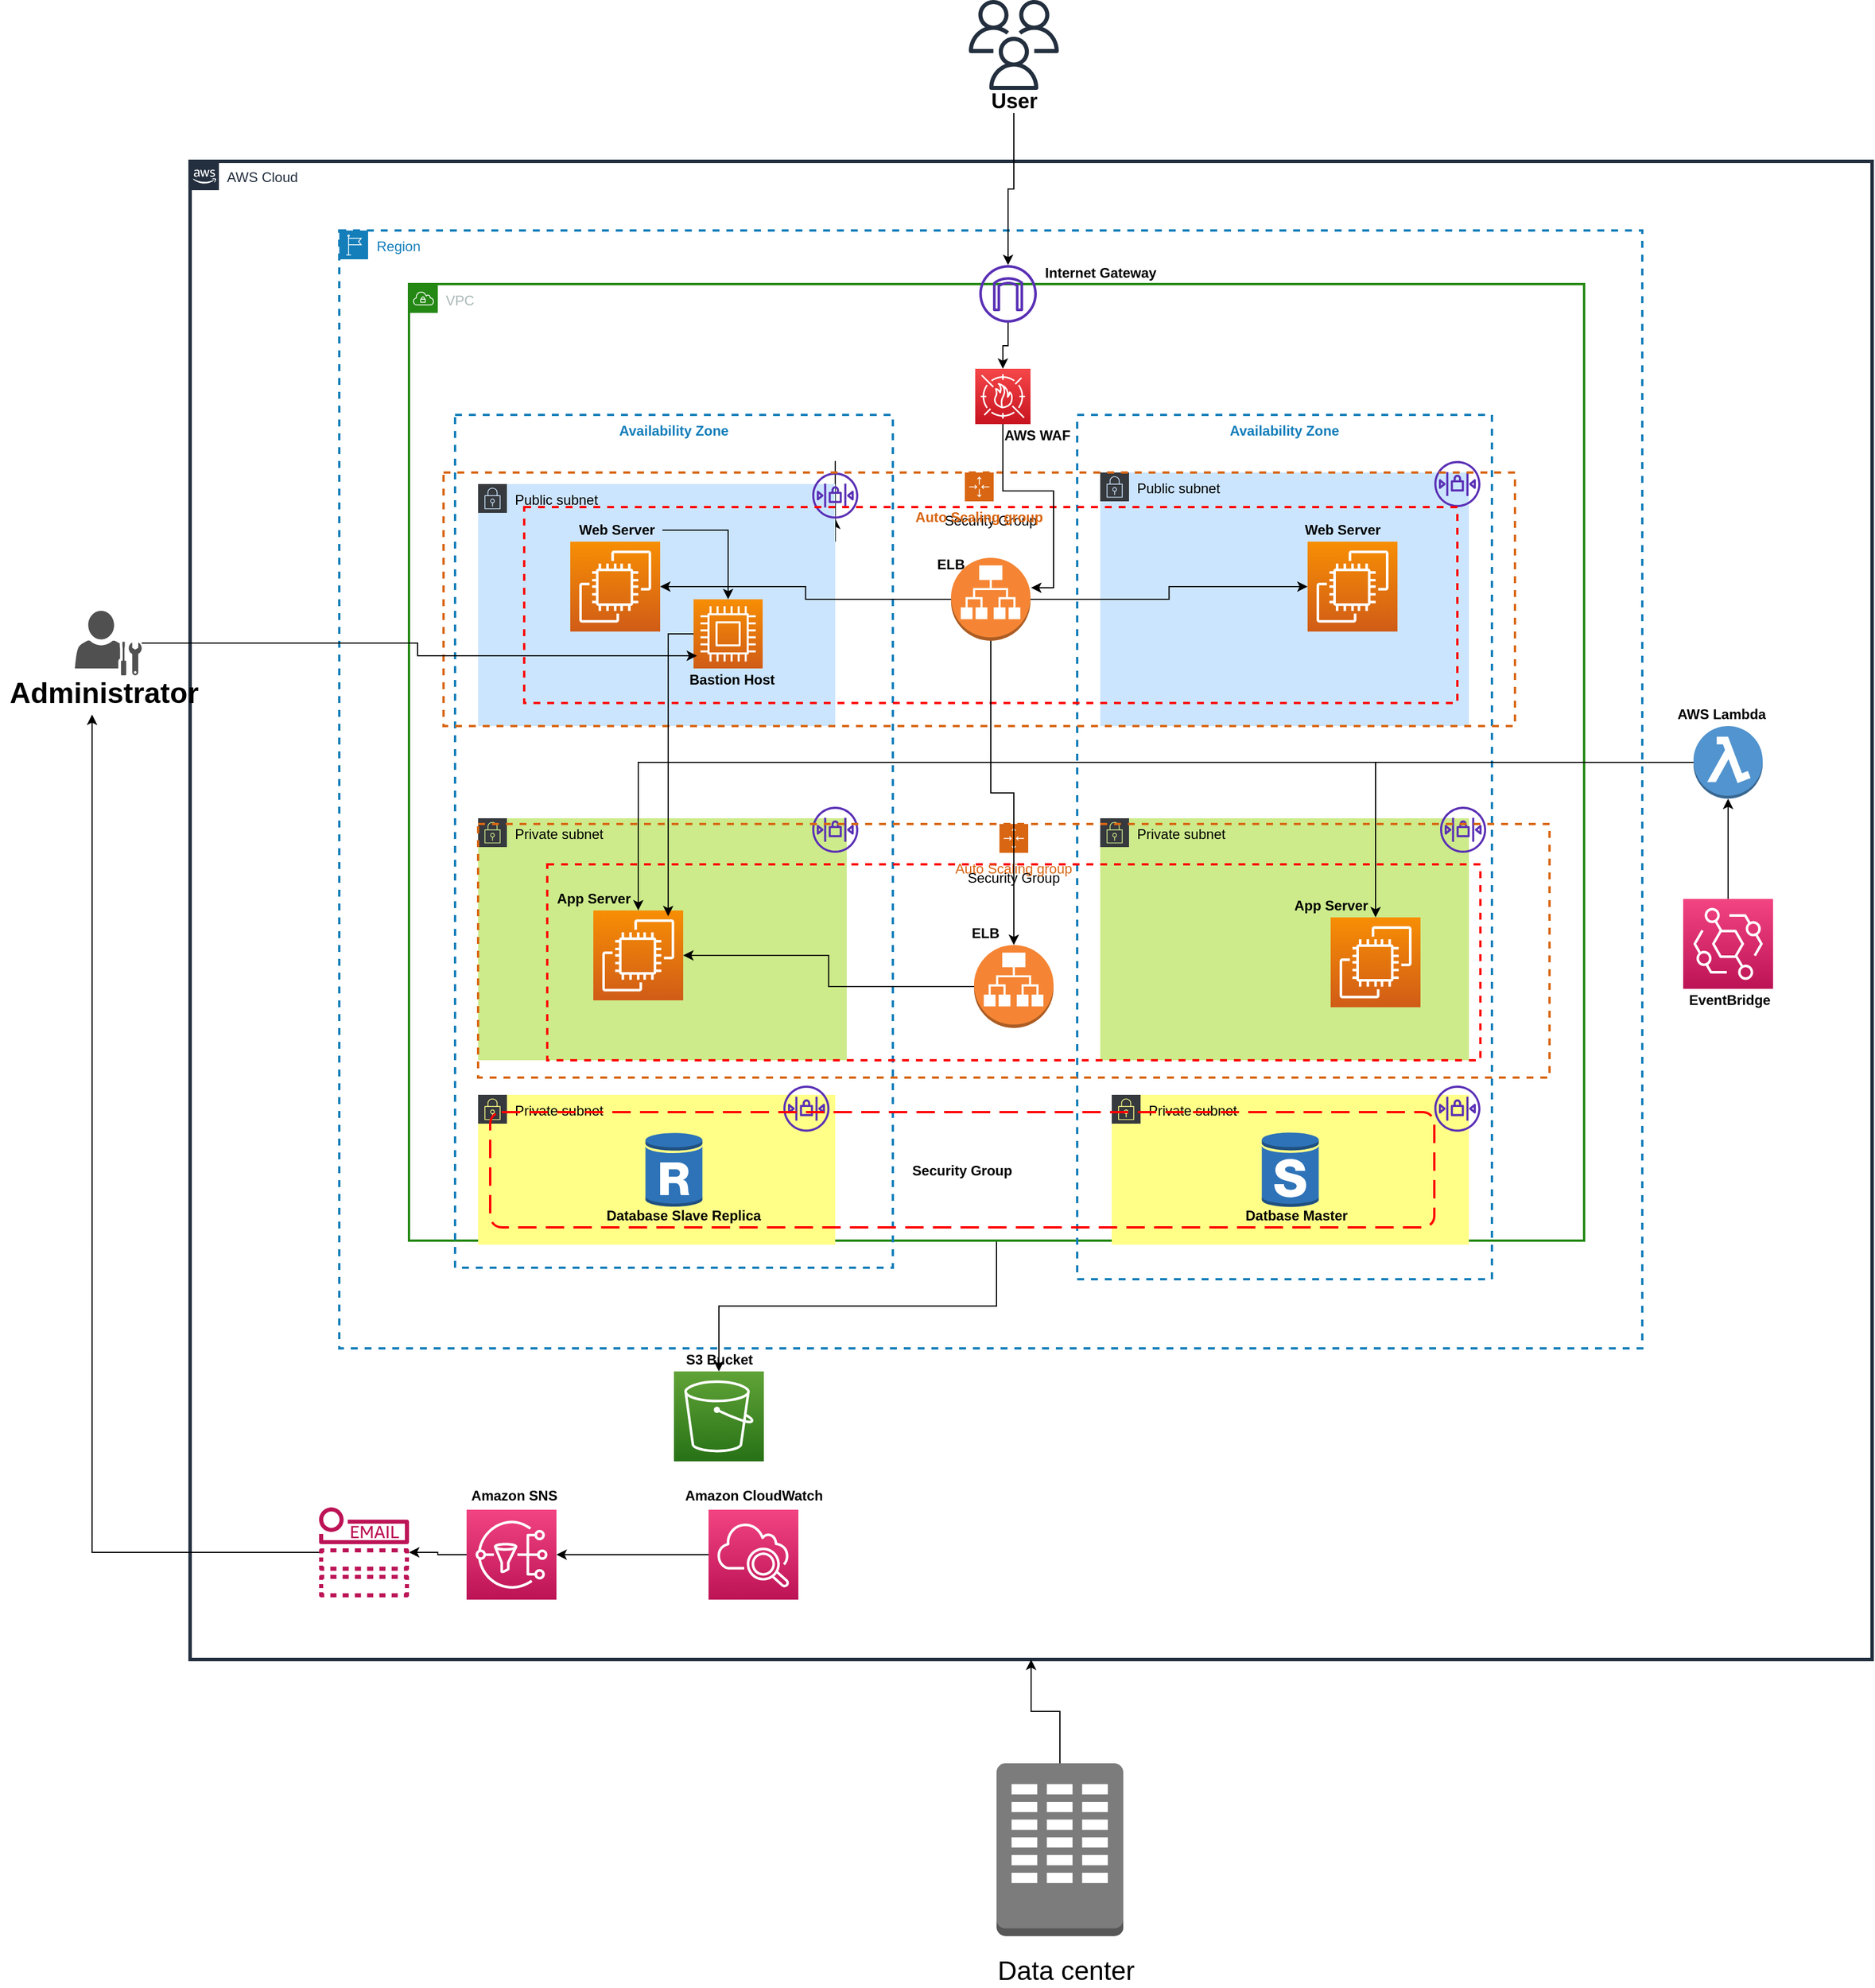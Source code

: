 <mxfile version="13.9.9" type="device"><diagram id="6LE1jUJ8U0TQ7EHRb_Yv" name="Page-1"><mxGraphModel dx="2554" dy="2088" grid="1" gridSize="10" guides="1" tooltips="1" connect="1" arrows="1" fold="1" page="1" pageScale="1" pageWidth="850" pageHeight="1100" math="0" shadow="0"><root><mxCell id="0"/><mxCell id="1" parent="0"/><mxCell id="hDmr_CjXmcIQ9UmYvtLO-1" value="AWS Cloud" style="points=[[0,0],[0.25,0],[0.5,0],[0.75,0],[1,0],[1,0.25],[1,0.5],[1,0.75],[1,1],[0.75,1],[0.5,1],[0.25,1],[0,1],[0,0.75],[0,0.5],[0,0.25]];outlineConnect=0;gradientColor=none;html=1;whiteSpace=wrap;fontSize=12;fontStyle=0;shape=mxgraph.aws4.group;grIcon=mxgraph.aws4.group_aws_cloud_alt;strokeColor=#232F3E;fillColor=none;verticalAlign=top;align=left;spacingLeft=30;fontColor=#232F3E;dashed=0;strokeWidth=3;" parent="1" vertex="1"><mxGeometry x="-90" y="-90" width="1460" height="1300" as="geometry"/></mxCell><mxCell id="hDmr_CjXmcIQ9UmYvtLO-2" value="Region" style="points=[[0,0],[0.25,0],[0.5,0],[0.75,0],[1,0],[1,0.25],[1,0.5],[1,0.75],[1,1],[0.75,1],[0.5,1],[0.25,1],[0,1],[0,0.75],[0,0.5],[0,0.25]];outlineConnect=0;gradientColor=none;html=1;whiteSpace=wrap;fontSize=12;fontStyle=0;shape=mxgraph.aws4.group;grIcon=mxgraph.aws4.group_region;strokeColor=#147EBA;fillColor=none;verticalAlign=top;align=left;spacingLeft=30;fontColor=#147EBA;dashed=1;strokeWidth=2;" parent="1" vertex="1"><mxGeometry x="39.5" y="-30" width="1131" height="970" as="geometry"/></mxCell><mxCell id="8okUEA0Bvq-aX0Mrsd9z-13" style="edgeStyle=orthogonalEdgeStyle;rounded=0;orthogonalLoop=1;jettySize=auto;html=1;exitX=0.5;exitY=1;exitDx=0;exitDy=0;" parent="1" source="hDmr_CjXmcIQ9UmYvtLO-14" target="hDmr_CjXmcIQ9UmYvtLO-54" edge="1"><mxGeometry relative="1" as="geometry"/></mxCell><mxCell id="hDmr_CjXmcIQ9UmYvtLO-14" value="VPC" style="points=[[0,0],[0.25,0],[0.5,0],[0.75,0],[1,0],[1,0.25],[1,0.5],[1,0.75],[1,1],[0.75,1],[0.5,1],[0.25,1],[0,1],[0,0.75],[0,0.5],[0,0.25]];outlineConnect=0;gradientColor=none;html=1;whiteSpace=wrap;fontSize=12;fontStyle=0;shape=mxgraph.aws4.group;grIcon=mxgraph.aws4.group_vpc;strokeColor=#248814;fillColor=none;verticalAlign=top;align=left;spacingLeft=30;fontColor=#AAB7B8;dashed=0;strokeWidth=2;" parent="1" vertex="1"><mxGeometry x="100" y="16.5" width="1020" height="830" as="geometry"/></mxCell><mxCell id="hDmr_CjXmcIQ9UmYvtLO-15" value="Availability Zone" style="fillColor=none;strokeColor=#147EBA;dashed=1;verticalAlign=top;fontStyle=1;fontColor=#147EBA;strokeWidth=2;" parent="1" vertex="1"><mxGeometry x="140" y="130" width="380" height="740" as="geometry"/></mxCell><mxCell id="hDmr_CjXmcIQ9UmYvtLO-16" value="Availability Zone" style="fillColor=none;strokeColor=#147EBA;dashed=1;verticalAlign=top;fontStyle=1;fontColor=#147EBA;strokeWidth=2;" parent="1" vertex="1"><mxGeometry x="680" y="130" width="360" height="750" as="geometry"/></mxCell><mxCell id="hDmr_CjXmcIQ9UmYvtLO-26" style="edgeStyle=orthogonalEdgeStyle;rounded=0;orthogonalLoop=1;jettySize=auto;html=1;exitX=1;exitY=0;exitDx=0;exitDy=0;" parent="1" source="hDmr_CjXmcIQ9UmYvtLO-19" target="hDmr_CjXmcIQ9UmYvtLO-23" edge="1"><mxGeometry relative="1" as="geometry"/></mxCell><mxCell id="hDmr_CjXmcIQ9UmYvtLO-19" value="Public subnet" style="points=[[0,0],[0.25,0],[0.5,0],[0.75,0],[1,0],[1,0.25],[1,0.5],[1,0.75],[1,1],[0.75,1],[0.5,1],[0.25,1],[0,1],[0,0.75],[0,0.5],[0,0.25]];outlineConnect=0;html=1;whiteSpace=wrap;fontSize=12;fontStyle=0;shape=mxgraph.aws4.group;grIcon=mxgraph.aws4.group_security_group;grStroke=0;strokeColor=#36393d;fillColor=#cce5ff;verticalAlign=top;align=left;spacingLeft=30;dashed=0;" parent="1" vertex="1"><mxGeometry x="160" y="190" width="310" height="210" as="geometry"/></mxCell><mxCell id="hDmr_CjXmcIQ9UmYvtLO-20" value="Public subnet" style="points=[[0,0],[0.25,0],[0.5,0],[0.75,0],[1,0],[1,0.25],[1,0.5],[1,0.75],[1,1],[0.75,1],[0.5,1],[0.25,1],[0,1],[0,0.75],[0,0.5],[0,0.25]];outlineConnect=0;html=1;whiteSpace=wrap;fontSize=12;fontStyle=0;shape=mxgraph.aws4.group;grIcon=mxgraph.aws4.group_security_group;grStroke=0;strokeColor=#36393d;fillColor=#cce5ff;verticalAlign=top;align=left;spacingLeft=30;dashed=0;" parent="1" vertex="1"><mxGeometry x="700" y="180" width="320" height="220" as="geometry"/></mxCell><mxCell id="hDmr_CjXmcIQ9UmYvtLO-21" value="Private subnet" style="points=[[0,0],[0.25,0],[0.5,0],[0.75,0],[1,0],[1,0.25],[1,0.5],[1,0.75],[1,1],[0.75,1],[0.5,1],[0.25,1],[0,1],[0,0.75],[0,0.5],[0,0.25]];outlineConnect=0;html=1;whiteSpace=wrap;fontSize=12;fontStyle=0;shape=mxgraph.aws4.group;grIcon=mxgraph.aws4.group_security_group;grStroke=0;strokeColor=#36393d;fillColor=#cdeb8b;verticalAlign=top;align=left;spacingLeft=30;dashed=0;" parent="1" vertex="1"><mxGeometry x="160" y="480" width="320" height="210" as="geometry"/></mxCell><mxCell id="hDmr_CjXmcIQ9UmYvtLO-22" value="Private subnet" style="points=[[0,0],[0.25,0],[0.5,0],[0.75,0],[1,0],[1,0.25],[1,0.5],[1,0.75],[1,1],[0.75,1],[0.5,1],[0.25,1],[0,1],[0,0.75],[0,0.5],[0,0.25]];outlineConnect=0;html=1;whiteSpace=wrap;fontSize=12;fontStyle=0;shape=mxgraph.aws4.group;grIcon=mxgraph.aws4.group_security_group;grStroke=0;strokeColor=#36393d;fillColor=#cdeb8b;verticalAlign=top;align=left;spacingLeft=30;dashed=0;" parent="1" vertex="1"><mxGeometry x="700" y="480" width="320" height="210" as="geometry"/></mxCell><mxCell id="hDmr_CjXmcIQ9UmYvtLO-23" value="" style="outlineConnect=0;fontColor=#232F3E;gradientColor=none;fillColor=#5A30B5;strokeColor=none;dashed=0;verticalLabelPosition=bottom;verticalAlign=top;align=center;html=1;fontSize=12;fontStyle=0;aspect=fixed;pointerEvents=1;shape=mxgraph.aws4.network_access_control_list;" parent="1" vertex="1"><mxGeometry x="450" y="180" width="40" height="40" as="geometry"/></mxCell><mxCell id="hDmr_CjXmcIQ9UmYvtLO-25" value="" style="outlineConnect=0;fontColor=#232F3E;gradientColor=none;fillColor=#5A30B5;strokeColor=none;dashed=0;verticalLabelPosition=bottom;verticalAlign=top;align=center;html=1;fontSize=12;fontStyle=0;aspect=fixed;pointerEvents=1;shape=mxgraph.aws4.network_access_control_list;" parent="1" vertex="1"><mxGeometry x="450" y="470" width="40" height="40" as="geometry"/></mxCell><mxCell id="hDmr_CjXmcIQ9UmYvtLO-27" value="" style="outlineConnect=0;fontColor=#232F3E;gradientColor=none;fillColor=#5A30B5;strokeColor=none;dashed=0;verticalLabelPosition=bottom;verticalAlign=top;align=center;html=1;fontSize=12;fontStyle=0;aspect=fixed;pointerEvents=1;shape=mxgraph.aws4.network_access_control_list;" parent="1" vertex="1"><mxGeometry x="995" y="470" width="40" height="40" as="geometry"/></mxCell><mxCell id="hDmr_CjXmcIQ9UmYvtLO-28" value="" style="outlineConnect=0;fontColor=#232F3E;gradientColor=none;fillColor=#5A30B5;strokeColor=none;dashed=0;verticalLabelPosition=bottom;verticalAlign=top;align=center;html=1;fontSize=12;fontStyle=0;aspect=fixed;pointerEvents=1;shape=mxgraph.aws4.network_access_control_list;" parent="1" vertex="1"><mxGeometry x="990" y="170" width="40" height="40" as="geometry"/></mxCell><mxCell id="hDmr_CjXmcIQ9UmYvtLO-29" value="Security Group" style="fontStyle=0;verticalAlign=top;align=center;spacingTop=-2;fillColor=none;rounded=0;whiteSpace=wrap;html=1;strokeColor=#FF0000;strokeWidth=2;dashed=1;container=1;collapsible=0;expand=0;recursiveResize=0;" parent="1" vertex="1"><mxGeometry x="200" y="210" width="810" height="170" as="geometry"/></mxCell><mxCell id="hDmr_CjXmcIQ9UmYvtLO-31" value="&lt;b&gt;Auto Scaling group&lt;/b&gt;" style="points=[[0,0],[0.25,0],[0.5,0],[0.75,0],[1,0],[1,0.25],[1,0.5],[1,0.75],[1,1],[0.75,1],[0.5,1],[0.25,1],[0,1],[0,0.75],[0,0.5],[0,0.25]];outlineConnect=0;gradientColor=none;html=1;whiteSpace=wrap;fontSize=12;fontStyle=0;shape=mxgraph.aws4.groupCenter;grIcon=mxgraph.aws4.group_auto_scaling_group;grStroke=1;strokeColor=#D86613;fillColor=none;verticalAlign=top;align=center;fontColor=#D86613;dashed=1;spacingTop=25;strokeWidth=2;" parent="hDmr_CjXmcIQ9UmYvtLO-29" vertex="1"><mxGeometry x="-70" y="-30" width="930" height="220" as="geometry"/></mxCell><mxCell id="hDmr_CjXmcIQ9UmYvtLO-33" value="" style="outlineConnect=0;fontColor=#232F3E;gradientColor=#F78E04;gradientDirection=north;fillColor=#D05C17;strokeColor=#ffffff;dashed=0;verticalLabelPosition=bottom;verticalAlign=top;align=center;html=1;fontSize=12;fontStyle=0;aspect=fixed;shape=mxgraph.aws4.resourceIcon;resIcon=mxgraph.aws4.ec2;" parent="hDmr_CjXmcIQ9UmYvtLO-29" vertex="1"><mxGeometry x="40" y="30" width="78" height="78" as="geometry"/></mxCell><mxCell id="hDmr_CjXmcIQ9UmYvtLO-34" value="" style="outlineConnect=0;fontColor=#232F3E;gradientColor=#F78E04;gradientDirection=north;fillColor=#D05C17;strokeColor=#ffffff;dashed=0;verticalLabelPosition=bottom;verticalAlign=top;align=center;html=1;fontSize=12;fontStyle=0;aspect=fixed;shape=mxgraph.aws4.resourceIcon;resIcon=mxgraph.aws4.ec2;" parent="hDmr_CjXmcIQ9UmYvtLO-29" vertex="1"><mxGeometry x="680" y="30" width="78" height="78" as="geometry"/></mxCell><mxCell id="hDmr_CjXmcIQ9UmYvtLO-41" style="edgeStyle=orthogonalEdgeStyle;rounded=0;orthogonalLoop=1;jettySize=auto;html=1;" parent="hDmr_CjXmcIQ9UmYvtLO-29" source="hDmr_CjXmcIQ9UmYvtLO-38" target="hDmr_CjXmcIQ9UmYvtLO-33" edge="1"><mxGeometry relative="1" as="geometry"/></mxCell><mxCell id="hDmr_CjXmcIQ9UmYvtLO-58" style="edgeStyle=orthogonalEdgeStyle;rounded=0;orthogonalLoop=1;jettySize=auto;html=1;" parent="hDmr_CjXmcIQ9UmYvtLO-29" source="hDmr_CjXmcIQ9UmYvtLO-38" target="hDmr_CjXmcIQ9UmYvtLO-34" edge="1"><mxGeometry relative="1" as="geometry"/></mxCell><mxCell id="hDmr_CjXmcIQ9UmYvtLO-38" value="" style="outlineConnect=0;dashed=0;verticalLabelPosition=bottom;verticalAlign=top;align=center;html=1;shape=mxgraph.aws3.application_load_balancer;fillColor=#F58534;gradientColor=none;strokeWidth=2;" parent="hDmr_CjXmcIQ9UmYvtLO-29" vertex="1"><mxGeometry x="370.5" y="44" width="69" height="72" as="geometry"/></mxCell><mxCell id="hDmr_CjXmcIQ9UmYvtLO-56" value="" style="outlineConnect=0;fontColor=#232F3E;gradientColor=#F78E04;gradientDirection=north;fillColor=#D05C17;strokeColor=#ffffff;dashed=0;verticalLabelPosition=bottom;verticalAlign=top;align=center;html=1;fontSize=12;fontStyle=0;aspect=fixed;shape=mxgraph.aws4.resourceIcon;resIcon=mxgraph.aws4.compute;" parent="hDmr_CjXmcIQ9UmYvtLO-29" vertex="1"><mxGeometry x="147" y="80" width="60" height="60" as="geometry"/></mxCell><mxCell id="hDmr_CjXmcIQ9UmYvtLO-85" value="&lt;b&gt;Bastion Host&lt;/b&gt;" style="text;html=1;align=center;verticalAlign=middle;resizable=0;points=[];autosize=1;fontSize=12;" parent="hDmr_CjXmcIQ9UmYvtLO-29" vertex="1"><mxGeometry x="135" y="140" width="90" height="20" as="geometry"/></mxCell><mxCell id="hDmr_CjXmcIQ9UmYvtLO-88" value="&lt;b&gt;Web Server&lt;/b&gt;" style="text;html=1;align=center;verticalAlign=middle;resizable=0;points=[];autosize=1;fontSize=12;" parent="hDmr_CjXmcIQ9UmYvtLO-29" vertex="1"><mxGeometry x="40" y="10" width="80" height="20" as="geometry"/></mxCell><mxCell id="hDmr_CjXmcIQ9UmYvtLO-60" style="edgeStyle=orthogonalEdgeStyle;rounded=0;orthogonalLoop=1;jettySize=auto;html=1;" parent="hDmr_CjXmcIQ9UmYvtLO-29" source="hDmr_CjXmcIQ9UmYvtLO-88" target="hDmr_CjXmcIQ9UmYvtLO-56" edge="1"><mxGeometry relative="1" as="geometry"/></mxCell><mxCell id="hDmr_CjXmcIQ9UmYvtLO-86" value="&lt;b&gt;Web Server&lt;/b&gt;" style="text;html=1;align=center;verticalAlign=middle;resizable=0;points=[];autosize=1;fontSize=12;" parent="hDmr_CjXmcIQ9UmYvtLO-29" vertex="1"><mxGeometry x="670" y="10" width="80" height="20" as="geometry"/></mxCell><mxCell id="hDmr_CjXmcIQ9UmYvtLO-96" value="&lt;b&gt;ELB&lt;/b&gt;" style="text;html=1;align=center;verticalAlign=middle;resizable=0;points=[];autosize=1;fontSize=12;" parent="hDmr_CjXmcIQ9UmYvtLO-29" vertex="1"><mxGeometry x="350" y="40" width="40" height="20" as="geometry"/></mxCell><mxCell id="hDmr_CjXmcIQ9UmYvtLO-30" value="Security Group" style="fontStyle=0;verticalAlign=top;align=center;spacingTop=-2;fillColor=none;rounded=0;whiteSpace=wrap;html=1;strokeColor=#FF0000;strokeWidth=2;dashed=1;container=1;collapsible=0;expand=0;recursiveResize=0;" parent="1" vertex="1"><mxGeometry x="220" y="520" width="810" height="170" as="geometry"/></mxCell><mxCell id="hDmr_CjXmcIQ9UmYvtLO-35" value="" style="outlineConnect=0;fontColor=#232F3E;gradientColor=#F78E04;gradientDirection=north;fillColor=#D05C17;strokeColor=#ffffff;dashed=0;verticalLabelPosition=bottom;verticalAlign=top;align=center;html=1;fontSize=12;fontStyle=0;aspect=fixed;shape=mxgraph.aws4.resourceIcon;resIcon=mxgraph.aws4.ec2;" parent="hDmr_CjXmcIQ9UmYvtLO-30" vertex="1"><mxGeometry x="680" y="46" width="78" height="78" as="geometry"/></mxCell><mxCell id="hDmr_CjXmcIQ9UmYvtLO-36" value="" style="outlineConnect=0;fontColor=#232F3E;gradientColor=#F78E04;gradientDirection=north;fillColor=#D05C17;strokeColor=#ffffff;dashed=0;verticalLabelPosition=bottom;verticalAlign=top;align=center;html=1;fontSize=12;fontStyle=0;aspect=fixed;shape=mxgraph.aws4.resourceIcon;resIcon=mxgraph.aws4.ec2;" parent="hDmr_CjXmcIQ9UmYvtLO-30" vertex="1"><mxGeometry x="40" y="40" width="78" height="78" as="geometry"/></mxCell><mxCell id="hDmr_CjXmcIQ9UmYvtLO-46" style="edgeStyle=orthogonalEdgeStyle;rounded=0;orthogonalLoop=1;jettySize=auto;html=1;" parent="hDmr_CjXmcIQ9UmYvtLO-30" source="hDmr_CjXmcIQ9UmYvtLO-39" target="hDmr_CjXmcIQ9UmYvtLO-36" edge="1"><mxGeometry relative="1" as="geometry"/></mxCell><mxCell id="hDmr_CjXmcIQ9UmYvtLO-39" value="" style="outlineConnect=0;dashed=0;verticalLabelPosition=bottom;verticalAlign=top;align=center;html=1;shape=mxgraph.aws3.application_load_balancer;fillColor=#F58534;gradientColor=none;strokeWidth=2;" parent="hDmr_CjXmcIQ9UmYvtLO-30" vertex="1"><mxGeometry x="370.5" y="70" width="69" height="72" as="geometry"/></mxCell><mxCell id="hDmr_CjXmcIQ9UmYvtLO-32" value="Auto Scaling group" style="points=[[0,0],[0.25,0],[0.5,0],[0.75,0],[1,0],[1,0.25],[1,0.5],[1,0.75],[1,1],[0.75,1],[0.5,1],[0.25,1],[0,1],[0,0.75],[0,0.5],[0,0.25]];outlineConnect=0;gradientColor=none;html=1;whiteSpace=wrap;fontSize=12;fontStyle=0;shape=mxgraph.aws4.groupCenter;grIcon=mxgraph.aws4.group_auto_scaling_group;grStroke=1;strokeColor=#D86613;fillColor=none;verticalAlign=top;align=center;fontColor=#D86613;dashed=1;spacingTop=25;strokeWidth=2;" parent="hDmr_CjXmcIQ9UmYvtLO-30" vertex="1"><mxGeometry x="-60" y="-35" width="930" height="220" as="geometry"/></mxCell><mxCell id="hDmr_CjXmcIQ9UmYvtLO-92" value="&lt;b&gt;App Server&lt;/b&gt;" style="text;html=1;align=center;verticalAlign=middle;resizable=0;points=[];autosize=1;fontSize=12;" parent="hDmr_CjXmcIQ9UmYvtLO-30" vertex="1"><mxGeometry y="20" width="80" height="20" as="geometry"/></mxCell><mxCell id="hDmr_CjXmcIQ9UmYvtLO-87" value="&lt;b&gt;App Server&lt;/b&gt;" style="text;html=1;align=center;verticalAlign=middle;resizable=0;points=[];autosize=1;fontSize=12;" parent="hDmr_CjXmcIQ9UmYvtLO-30" vertex="1"><mxGeometry x="640" y="26" width="80" height="20" as="geometry"/></mxCell><mxCell id="hDmr_CjXmcIQ9UmYvtLO-93" value="&lt;b&gt;ELB&lt;/b&gt;" style="text;html=1;align=center;verticalAlign=middle;resizable=0;points=[];autosize=1;fontSize=12;" parent="hDmr_CjXmcIQ9UmYvtLO-30" vertex="1"><mxGeometry x="360" y="50" width="40" height="20" as="geometry"/></mxCell><mxCell id="VmpWY4fE9lRBLL6cOob9-3" style="edgeStyle=orthogonalEdgeStyle;rounded=0;orthogonalLoop=1;jettySize=auto;html=1;" edge="1" parent="1" source="hDmr_CjXmcIQ9UmYvtLO-37" target="VmpWY4fE9lRBLL6cOob9-1"><mxGeometry relative="1" as="geometry"/></mxCell><mxCell id="hDmr_CjXmcIQ9UmYvtLO-37" value="" style="outlineConnect=0;fontColor=#232F3E;gradientColor=none;fillColor=#5A30B5;strokeColor=none;dashed=0;verticalLabelPosition=bottom;verticalAlign=top;align=center;html=1;fontSize=12;fontStyle=0;aspect=fixed;pointerEvents=1;shape=mxgraph.aws4.internet_gateway;" parent="1" vertex="1"><mxGeometry x="595" width="50" height="50" as="geometry"/></mxCell><mxCell id="hDmr_CjXmcIQ9UmYvtLO-42" style="edgeStyle=orthogonalEdgeStyle;rounded=0;orthogonalLoop=1;jettySize=auto;html=1;" parent="1" source="hDmr_CjXmcIQ9UmYvtLO-38" target="hDmr_CjXmcIQ9UmYvtLO-39" edge="1"><mxGeometry relative="1" as="geometry"/></mxCell><mxCell id="hDmr_CjXmcIQ9UmYvtLO-51" style="edgeStyle=orthogonalEdgeStyle;rounded=0;orthogonalLoop=1;jettySize=auto;html=1;" parent="1" source="hDmr_CjXmcIQ9UmYvtLO-50" target="hDmr_CjXmcIQ9UmYvtLO-35" edge="1"><mxGeometry relative="1" as="geometry"/></mxCell><mxCell id="hDmr_CjXmcIQ9UmYvtLO-52" style="edgeStyle=orthogonalEdgeStyle;rounded=0;orthogonalLoop=1;jettySize=auto;html=1;" parent="1" source="hDmr_CjXmcIQ9UmYvtLO-50" target="hDmr_CjXmcIQ9UmYvtLO-36" edge="1"><mxGeometry relative="1" as="geometry"/></mxCell><mxCell id="hDmr_CjXmcIQ9UmYvtLO-50" value="" style="outlineConnect=0;dashed=0;verticalLabelPosition=bottom;verticalAlign=top;align=center;html=1;shape=mxgraph.aws3.lambda_function;fillColor=#5294CF;gradientColor=none;strokeWidth=2;" parent="1" vertex="1"><mxGeometry x="1215" y="400" width="60" height="63" as="geometry"/></mxCell><mxCell id="hDmr_CjXmcIQ9UmYvtLO-54" value="" style="outlineConnect=0;fontColor=#232F3E;gradientColor=#60A337;gradientDirection=north;fillColor=#277116;strokeColor=#ffffff;dashed=0;verticalLabelPosition=bottom;verticalAlign=top;align=center;html=1;fontSize=12;fontStyle=0;aspect=fixed;shape=mxgraph.aws4.resourceIcon;resIcon=mxgraph.aws4.s3;" parent="1" vertex="1"><mxGeometry x="330" y="960" width="78" height="78" as="geometry"/></mxCell><mxCell id="hDmr_CjXmcIQ9UmYvtLO-57" style="edgeStyle=orthogonalEdgeStyle;rounded=0;orthogonalLoop=1;jettySize=auto;html=1;entryX=0.833;entryY=0.064;entryDx=0;entryDy=0;entryPerimeter=0;" parent="1" source="hDmr_CjXmcIQ9UmYvtLO-56" target="hDmr_CjXmcIQ9UmYvtLO-36" edge="1"><mxGeometry relative="1" as="geometry"/></mxCell><mxCell id="hDmr_CjXmcIQ9UmYvtLO-91" style="edgeStyle=orthogonalEdgeStyle;rounded=0;orthogonalLoop=1;jettySize=auto;html=1;entryX=0.05;entryY=0.817;entryDx=0;entryDy=0;entryPerimeter=0;fontSize=12;" parent="1" source="hDmr_CjXmcIQ9UmYvtLO-59" target="hDmr_CjXmcIQ9UmYvtLO-56" edge="1"><mxGeometry relative="1" as="geometry"/></mxCell><mxCell id="hDmr_CjXmcIQ9UmYvtLO-59" value="" style="pointerEvents=1;shadow=0;dashed=0;html=1;strokeColor=none;fillColor=#505050;labelPosition=center;verticalLabelPosition=bottom;verticalAlign=top;outlineConnect=0;align=center;shape=mxgraph.office.users.administrator;" parent="1" vertex="1"><mxGeometry x="-190" y="300" width="58" height="56" as="geometry"/></mxCell><mxCell id="hDmr_CjXmcIQ9UmYvtLO-61" value="&lt;b&gt;Administrator&lt;/b&gt;" style="text;html=1;align=center;verticalAlign=middle;resizable=0;points=[];autosize=1;fontSize=25;" parent="1" vertex="1"><mxGeometry x="-255" y="350" width="180" height="40" as="geometry"/></mxCell><mxCell id="hDmr_CjXmcIQ9UmYvtLO-62" value="" style="outlineConnect=0;fontColor=#232F3E;gradientColor=none;fillColor=#232F3E;strokeColor=none;dashed=0;verticalLabelPosition=bottom;verticalAlign=top;align=center;html=1;fontSize=12;fontStyle=0;aspect=fixed;pointerEvents=1;shape=mxgraph.aws4.users;" parent="1" vertex="1"><mxGeometry x="586" y="-230" width="78" height="78" as="geometry"/></mxCell><mxCell id="hDmr_CjXmcIQ9UmYvtLO-64" style="edgeStyle=orthogonalEdgeStyle;rounded=0;orthogonalLoop=1;jettySize=auto;html=1;" parent="1" source="hDmr_CjXmcIQ9UmYvtLO-63" target="hDmr_CjXmcIQ9UmYvtLO-37" edge="1"><mxGeometry relative="1" as="geometry"/></mxCell><mxCell id="hDmr_CjXmcIQ9UmYvtLO-63" value="&lt;font style=&quot;font-size: 18px&quot;&gt;&lt;b&gt;User&lt;/b&gt;&lt;/font&gt;" style="text;html=1;align=center;verticalAlign=middle;resizable=0;points=[];autosize=1;" parent="1" vertex="1"><mxGeometry x="595" y="-152" width="60" height="20" as="geometry"/></mxCell><mxCell id="hDmr_CjXmcIQ9UmYvtLO-73" style="edgeStyle=orthogonalEdgeStyle;rounded=0;orthogonalLoop=1;jettySize=auto;html=1;" parent="1" source="hDmr_CjXmcIQ9UmYvtLO-66" target="hDmr_CjXmcIQ9UmYvtLO-72" edge="1"><mxGeometry relative="1" as="geometry"/></mxCell><mxCell id="hDmr_CjXmcIQ9UmYvtLO-66" value="" style="outlineConnect=0;fontColor=#232F3E;gradientColor=#F34482;gradientDirection=north;fillColor=#BC1356;strokeColor=#ffffff;dashed=0;verticalLabelPosition=bottom;verticalAlign=top;align=center;html=1;fontSize=12;fontStyle=0;aspect=fixed;shape=mxgraph.aws4.resourceIcon;resIcon=mxgraph.aws4.cloudwatch_2;" parent="1" vertex="1"><mxGeometry x="360" y="1080" width="78" height="78" as="geometry"/></mxCell><mxCell id="8okUEA0Bvq-aX0Mrsd9z-11" style="edgeStyle=orthogonalEdgeStyle;rounded=0;orthogonalLoop=1;jettySize=auto;html=1;" parent="1" source="hDmr_CjXmcIQ9UmYvtLO-67" target="hDmr_CjXmcIQ9UmYvtLO-1" edge="1"><mxGeometry relative="1" as="geometry"/></mxCell><mxCell id="hDmr_CjXmcIQ9UmYvtLO-67" value="" style="outlineConnect=0;dashed=0;verticalLabelPosition=bottom;verticalAlign=top;align=center;html=1;shape=mxgraph.aws3.corporate_data_center;fillColor=#7D7C7C;gradientColor=none;strokeWidth=2;" parent="1" vertex="1"><mxGeometry x="610" y="1300" width="110" height="150" as="geometry"/></mxCell><mxCell id="hDmr_CjXmcIQ9UmYvtLO-71" value="&lt;font style=&quot;font-size: 23px&quot;&gt;Data center&lt;/font&gt;" style="text;html=1;align=center;verticalAlign=middle;resizable=0;points=[];autosize=1;" parent="1" vertex="1"><mxGeometry x="605" y="1470" width="130" height="20" as="geometry"/></mxCell><mxCell id="hDmr_CjXmcIQ9UmYvtLO-74" style="edgeStyle=orthogonalEdgeStyle;rounded=0;orthogonalLoop=1;jettySize=auto;html=1;entryX=0.444;entryY=1;entryDx=0;entryDy=0;entryPerimeter=0;" parent="1" source="jNckv0XDh_CesGrkvBI8-1" target="hDmr_CjXmcIQ9UmYvtLO-61" edge="1"><mxGeometry relative="1" as="geometry"/></mxCell><mxCell id="VmpWY4fE9lRBLL6cOob9-5" style="edgeStyle=orthogonalEdgeStyle;rounded=0;orthogonalLoop=1;jettySize=auto;html=1;" edge="1" parent="1" source="hDmr_CjXmcIQ9UmYvtLO-72" target="jNckv0XDh_CesGrkvBI8-1"><mxGeometry relative="1" as="geometry"/></mxCell><mxCell id="hDmr_CjXmcIQ9UmYvtLO-72" value="" style="outlineConnect=0;fontColor=#232F3E;gradientColor=#F34482;gradientDirection=north;fillColor=#BC1356;strokeColor=#ffffff;dashed=0;verticalLabelPosition=bottom;verticalAlign=top;align=center;html=1;fontSize=12;fontStyle=0;aspect=fixed;shape=mxgraph.aws4.resourceIcon;resIcon=mxgraph.aws4.sns;" parent="1" vertex="1"><mxGeometry x="150" y="1080" width="78" height="78" as="geometry"/></mxCell><mxCell id="hDmr_CjXmcIQ9UmYvtLO-78" value="Private subnet" style="points=[[0,0],[0.25,0],[0.5,0],[0.75,0],[1,0],[1,0.25],[1,0.5],[1,0.75],[1,1],[0.75,1],[0.5,1],[0.25,1],[0,1],[0,0.75],[0,0.5],[0,0.25]];outlineConnect=0;html=1;whiteSpace=wrap;fontSize=12;fontStyle=0;shape=mxgraph.aws4.group;grIcon=mxgraph.aws4.group_security_group;grStroke=0;strokeColor=#36393d;fillColor=#ffff88;verticalAlign=top;align=left;spacingLeft=30;dashed=0;" parent="1" vertex="1"><mxGeometry x="160" y="720" width="310" height="130" as="geometry"/></mxCell><mxCell id="hDmr_CjXmcIQ9UmYvtLO-79" value="Private subnet" style="points=[[0,0],[0.25,0],[0.5,0],[0.75,0],[1,0],[1,0.25],[1,0.5],[1,0.75],[1,1],[0.75,1],[0.5,1],[0.25,1],[0,1],[0,0.75],[0,0.5],[0,0.25]];outlineConnect=0;html=1;whiteSpace=wrap;fontSize=12;fontStyle=0;shape=mxgraph.aws4.group;grIcon=mxgraph.aws4.group_security_group;grStroke=0;strokeColor=#36393d;fillColor=#ffff88;verticalAlign=top;align=left;spacingLeft=30;dashed=0;" parent="1" vertex="1"><mxGeometry x="710" y="720" width="310" height="130" as="geometry"/></mxCell><mxCell id="hDmr_CjXmcIQ9UmYvtLO-80" value="" style="outlineConnect=0;dashed=0;verticalLabelPosition=bottom;verticalAlign=top;align=center;html=1;shape=mxgraph.aws3.rds_db_instance_read_replica;fillColor=#2E73B8;gradientColor=none;strokeWidth=2;fontSize=27;" parent="1" vertex="1"><mxGeometry x="305.25" y="752" width="49.5" height="66" as="geometry"/></mxCell><mxCell id="hDmr_CjXmcIQ9UmYvtLO-81" value="" style="outlineConnect=0;dashed=0;verticalLabelPosition=bottom;verticalAlign=top;align=center;html=1;shape=mxgraph.aws3.rds_db_instance_standby_multi_az;fillColor=#2E73B8;gradientColor=none;strokeWidth=2;fontSize=27;" parent="1" vertex="1"><mxGeometry x="840.25" y="752" width="49.5" height="66" as="geometry"/></mxCell><mxCell id="hDmr_CjXmcIQ9UmYvtLO-82" value="" style="outlineConnect=0;fontColor=#232F3E;gradientColor=none;fillColor=#5A30B5;strokeColor=none;dashed=0;verticalLabelPosition=bottom;verticalAlign=top;align=center;html=1;fontSize=12;fontStyle=0;aspect=fixed;pointerEvents=1;shape=mxgraph.aws4.network_access_control_list;" parent="1" vertex="1"><mxGeometry x="425" y="712" width="40" height="40" as="geometry"/></mxCell><mxCell id="hDmr_CjXmcIQ9UmYvtLO-83" value="" style="outlineConnect=0;fontColor=#232F3E;gradientColor=none;fillColor=#5A30B5;strokeColor=none;dashed=0;verticalLabelPosition=bottom;verticalAlign=top;align=center;html=1;fontSize=12;fontStyle=0;aspect=fixed;pointerEvents=1;shape=mxgraph.aws4.network_access_control_list;" parent="1" vertex="1"><mxGeometry x="990" y="712" width="40" height="40" as="geometry"/></mxCell><mxCell id="hDmr_CjXmcIQ9UmYvtLO-84" value="Security Group" style="rounded=1;arcSize=10;dashed=1;strokeColor=#ff0000;fillColor=none;gradientColor=none;dashPattern=8 4;strokeWidth=2;fontSize=12;fontStyle=1" parent="1" vertex="1"><mxGeometry x="170.5" y="735" width="819.5" height="100" as="geometry"/></mxCell><mxCell id="hDmr_CjXmcIQ9UmYvtLO-95" style="edgeStyle=orthogonalEdgeStyle;rounded=0;orthogonalLoop=1;jettySize=auto;html=1;fontSize=12;" parent="1" source="hDmr_CjXmcIQ9UmYvtLO-94" target="hDmr_CjXmcIQ9UmYvtLO-50" edge="1"><mxGeometry relative="1" as="geometry"/></mxCell><mxCell id="hDmr_CjXmcIQ9UmYvtLO-94" value="" style="outlineConnect=0;fontColor=#232F3E;gradientColor=#F34482;gradientDirection=north;fillColor=#BC1356;strokeColor=#ffffff;dashed=0;verticalLabelPosition=bottom;verticalAlign=top;align=center;html=1;fontSize=12;fontStyle=0;aspect=fixed;shape=mxgraph.aws4.resourceIcon;resIcon=mxgraph.aws4.eventbridge;" parent="1" vertex="1"><mxGeometry x="1206" y="550" width="78" height="78" as="geometry"/></mxCell><mxCell id="8okUEA0Bvq-aX0Mrsd9z-1" value="&lt;b&gt;Datbase Master&lt;/b&gt;" style="text;html=1;align=center;verticalAlign=middle;resizable=0;points=[];autosize=1;" parent="1" vertex="1"><mxGeometry x="820" y="815" width="100" height="20" as="geometry"/></mxCell><mxCell id="8okUEA0Bvq-aX0Mrsd9z-2" value="&lt;b&gt;Database Slave Replica&lt;/b&gt;" style="text;html=1;align=center;verticalAlign=middle;resizable=0;points=[];autosize=1;" parent="1" vertex="1"><mxGeometry x="263" y="815" width="150" height="20" as="geometry"/></mxCell><mxCell id="8okUEA0Bvq-aX0Mrsd9z-3" value="&lt;b&gt;S3 Bucket&lt;/b&gt;" style="text;html=1;align=center;verticalAlign=middle;resizable=0;points=[];autosize=1;" parent="1" vertex="1"><mxGeometry x="334" y="940" width="70" height="20" as="geometry"/></mxCell><mxCell id="8okUEA0Bvq-aX0Mrsd9z-5" value="&lt;b&gt;Amazon SNS&lt;/b&gt;" style="text;html=1;align=center;verticalAlign=middle;resizable=0;points=[];autosize=1;" parent="1" vertex="1"><mxGeometry x="145.5" y="1058" width="90" height="20" as="geometry"/></mxCell><mxCell id="8okUEA0Bvq-aX0Mrsd9z-6" value="&lt;b&gt;Amazon CloudWatch&lt;/b&gt;" style="text;html=1;align=center;verticalAlign=middle;resizable=0;points=[];autosize=1;" parent="1" vertex="1"><mxGeometry x="329" y="1058" width="140" height="20" as="geometry"/></mxCell><mxCell id="8okUEA0Bvq-aX0Mrsd9z-7" value="&lt;b&gt;Internet Gateway&lt;/b&gt;" style="text;html=1;align=center;verticalAlign=middle;resizable=0;points=[];autosize=1;" parent="1" vertex="1"><mxGeometry x="645" y="-3.5" width="110" height="20" as="geometry"/></mxCell><mxCell id="8okUEA0Bvq-aX0Mrsd9z-8" value="&lt;b&gt;EventBridge&lt;/b&gt;" style="text;html=1;align=center;verticalAlign=middle;resizable=0;points=[];autosize=1;" parent="1" vertex="1"><mxGeometry x="1201" y="628" width="90" height="20" as="geometry"/></mxCell><mxCell id="8okUEA0Bvq-aX0Mrsd9z-9" value="&lt;b&gt;AWS Lambda&lt;/b&gt;" style="text;html=1;align=center;verticalAlign=middle;resizable=0;points=[];autosize=1;" parent="1" vertex="1"><mxGeometry x="1194" y="380" width="90" height="20" as="geometry"/></mxCell><mxCell id="jNckv0XDh_CesGrkvBI8-1" value="" style="outlineConnect=0;fontColor=#232F3E;gradientColor=none;fillColor=#BC1356;strokeColor=none;dashed=0;verticalLabelPosition=bottom;verticalAlign=top;align=center;html=1;fontSize=12;fontStyle=0;aspect=fixed;pointerEvents=1;shape=mxgraph.aws4.email_notification;" parent="1" vertex="1"><mxGeometry x="22" y="1078" width="78" height="78" as="geometry"/></mxCell><mxCell id="VmpWY4fE9lRBLL6cOob9-4" style="edgeStyle=orthogonalEdgeStyle;rounded=0;orthogonalLoop=1;jettySize=auto;html=1;entryX=1.007;entryY=0.361;entryDx=0;entryDy=0;entryPerimeter=0;" edge="1" parent="1" source="VmpWY4fE9lRBLL6cOob9-1" target="hDmr_CjXmcIQ9UmYvtLO-38"><mxGeometry relative="1" as="geometry"/></mxCell><mxCell id="VmpWY4fE9lRBLL6cOob9-1" value="" style="outlineConnect=0;fontColor=#232F3E;gradientColor=#F54749;gradientDirection=north;fillColor=#C7131F;strokeColor=#ffffff;dashed=0;verticalLabelPosition=bottom;verticalAlign=top;align=center;html=1;fontSize=12;fontStyle=0;aspect=fixed;shape=mxgraph.aws4.resourceIcon;resIcon=mxgraph.aws4.waf;" vertex="1" parent="1"><mxGeometry x="591.5" y="90" width="48" height="48" as="geometry"/></mxCell><mxCell id="VmpWY4fE9lRBLL6cOob9-6" value="&lt;b&gt;AWS WAF&lt;/b&gt;" style="text;html=1;align=center;verticalAlign=middle;resizable=0;points=[];autosize=1;" vertex="1" parent="1"><mxGeometry x="610" y="138" width="70" height="20" as="geometry"/></mxCell></root></mxGraphModel></diagram></mxfile>